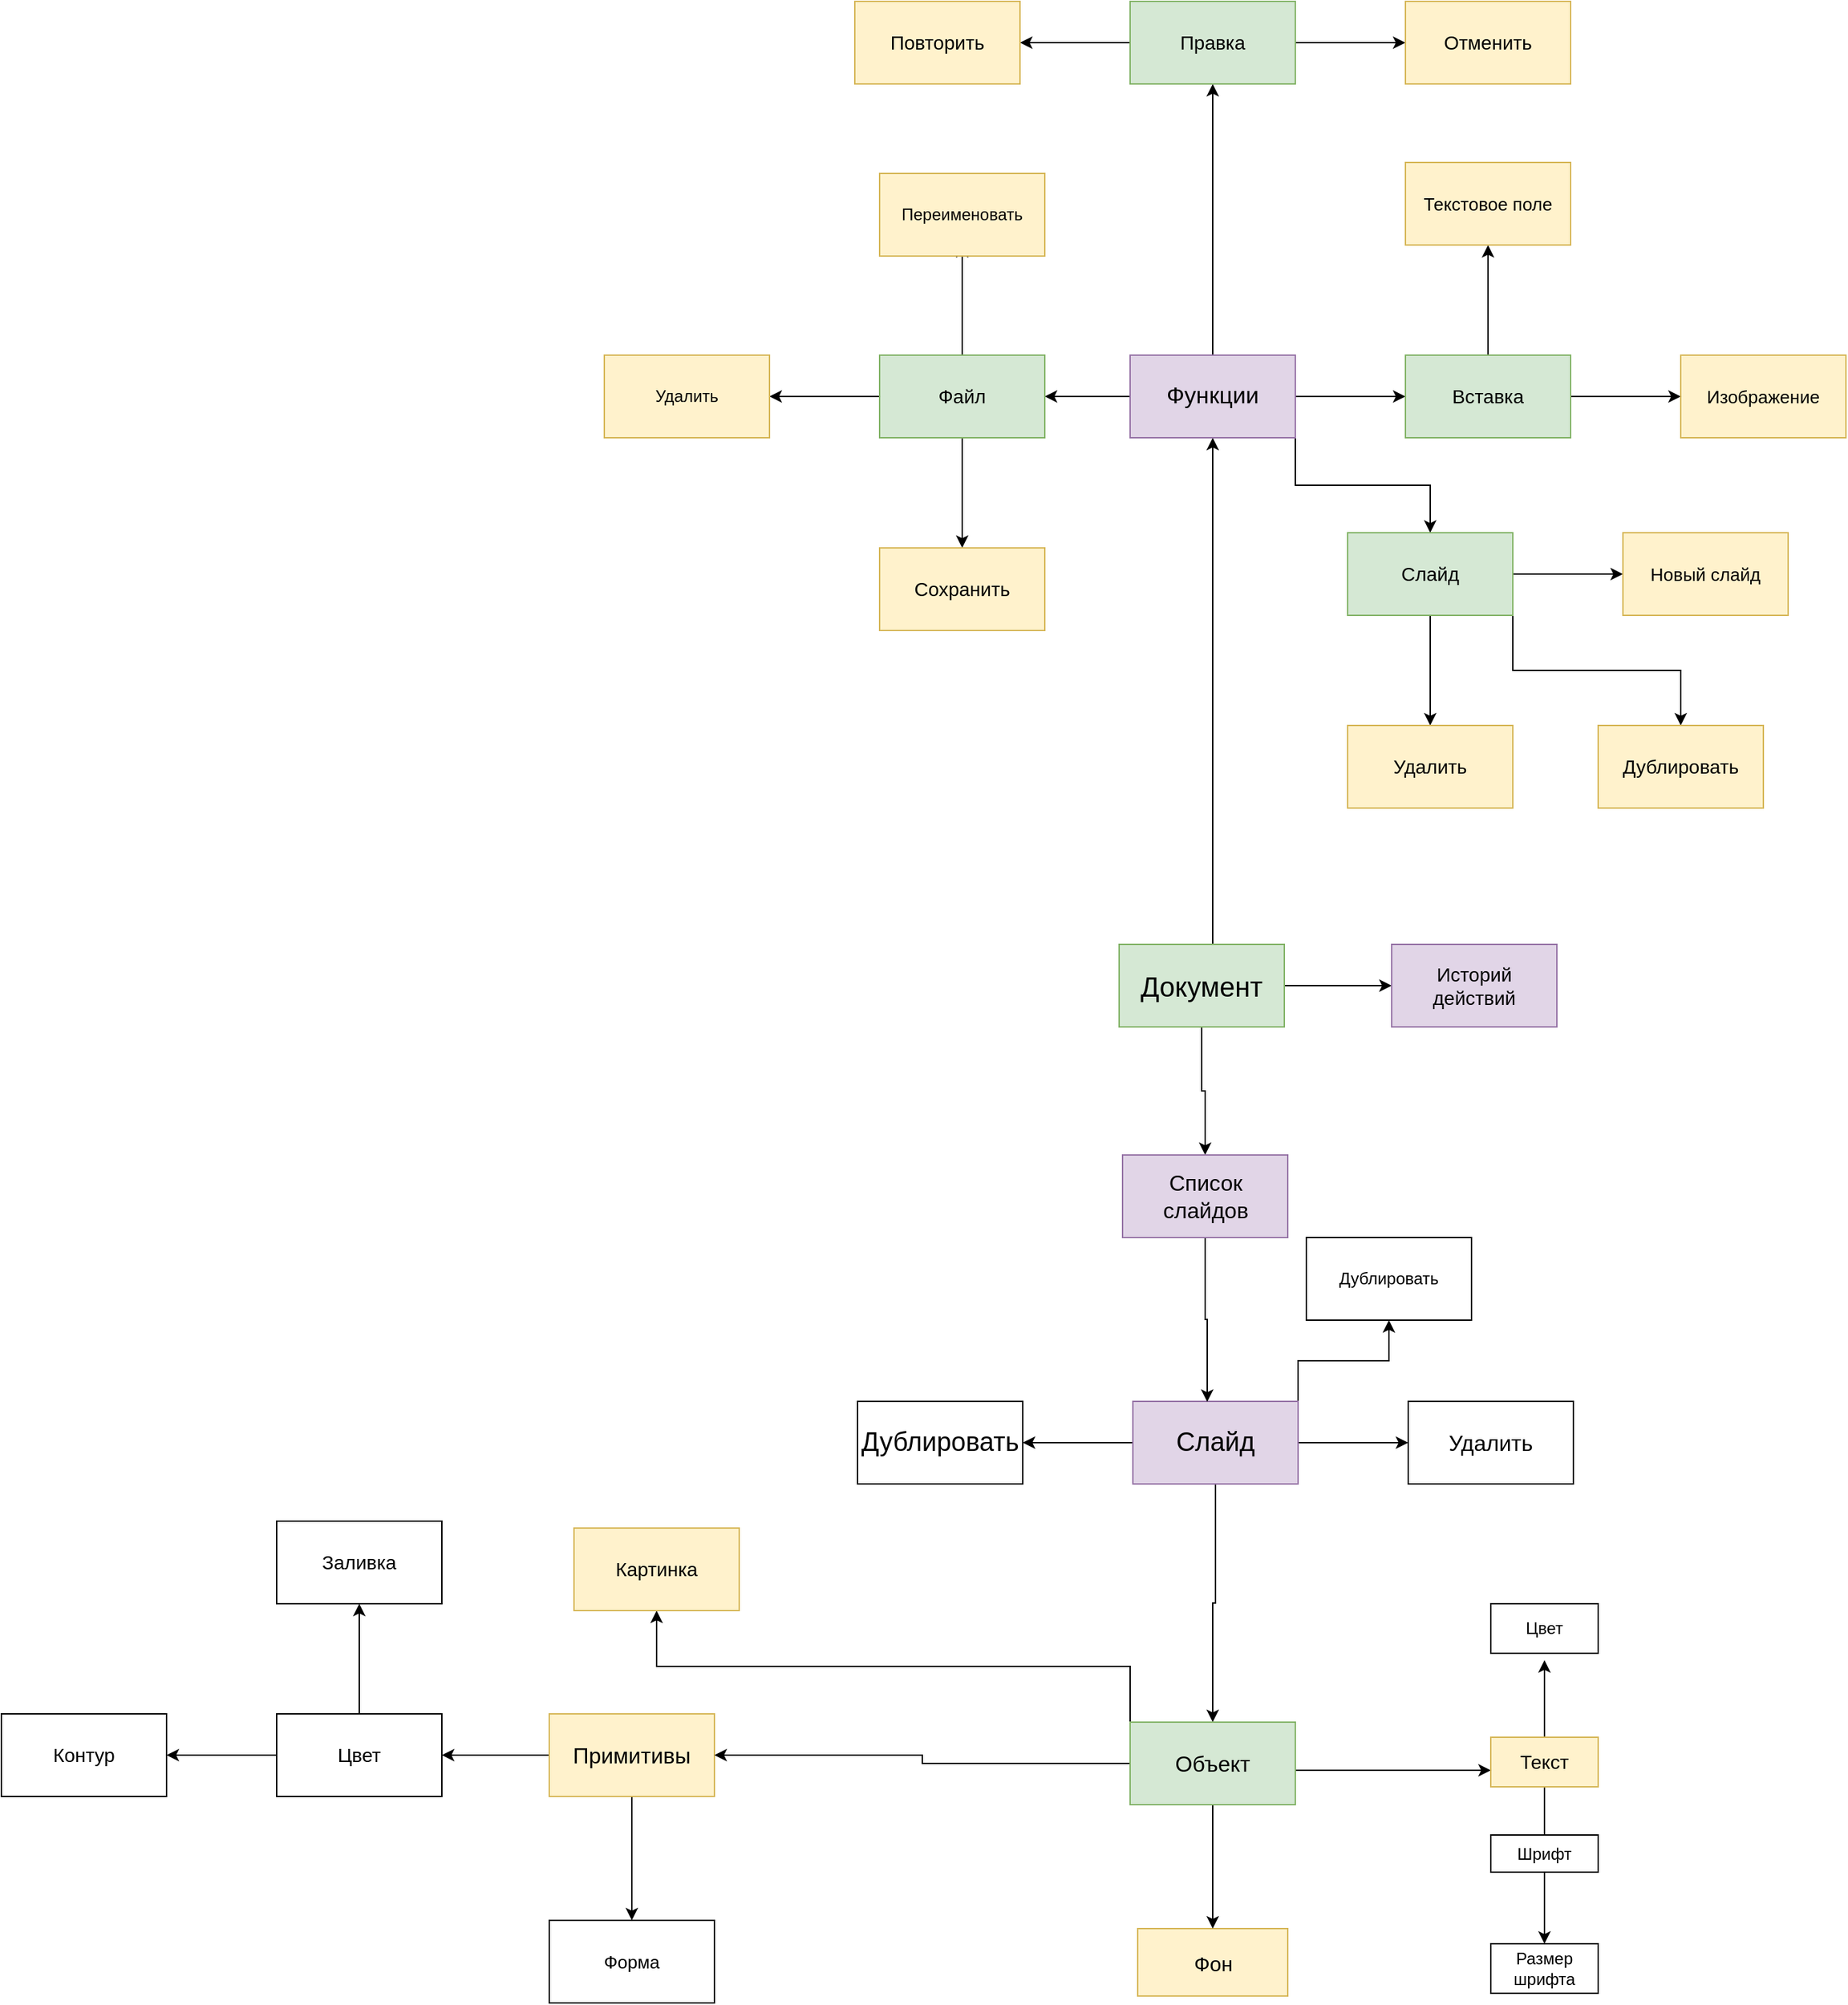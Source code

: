 <mxfile version="21.7.2" type="github">
  <diagram name="Страница — 1" id="iNld8wYBHNFczWK-KUSU">
    <mxGraphModel dx="3160" dy="2356" grid="1" gridSize="16" guides="1" tooltips="1" connect="1" arrows="1" fold="1" page="1" pageScale="1" pageWidth="827" pageHeight="1169" math="0" shadow="0">
      <root>
        <mxCell id="0" />
        <mxCell id="1" parent="0" />
        <mxCell id="mk_YrIzJI_6ENqU5XBet-34" value="" style="edgeStyle=orthogonalEdgeStyle;rounded=0;orthogonalLoop=1;jettySize=auto;html=1;" edge="1" parent="1" source="mk_YrIzJI_6ENqU5XBet-1" target="mk_YrIzJI_6ENqU5XBet-33">
          <mxGeometry relative="1" as="geometry">
            <Array as="points">
              <mxPoint x="164" y="-240" />
              <mxPoint x="164" y="-240" />
            </Array>
          </mxGeometry>
        </mxCell>
        <mxCell id="mk_YrIzJI_6ENqU5XBet-40" style="edgeStyle=orthogonalEdgeStyle;rounded=0;orthogonalLoop=1;jettySize=auto;html=1;exitX=1;exitY=0.5;exitDx=0;exitDy=0;" edge="1" parent="1" source="mk_YrIzJI_6ENqU5XBet-1" target="mk_YrIzJI_6ENqU5XBet-41">
          <mxGeometry relative="1" as="geometry">
            <mxPoint x="278" y="-115" as="targetPoint" />
          </mxGeometry>
        </mxCell>
        <mxCell id="mk_YrIzJI_6ENqU5XBet-114" style="edgeStyle=orthogonalEdgeStyle;rounded=0;orthogonalLoop=1;jettySize=auto;html=1;entryX=0.5;entryY=0;entryDx=0;entryDy=0;" edge="1" parent="1" source="mk_YrIzJI_6ENqU5XBet-1" target="mk_YrIzJI_6ENqU5XBet-35">
          <mxGeometry relative="1" as="geometry" />
        </mxCell>
        <mxCell id="mk_YrIzJI_6ENqU5XBet-1" value="&lt;font style=&quot;font-size: 20px;&quot;&gt;Документ&lt;/font&gt;" style="rounded=0;whiteSpace=wrap;html=1;fillColor=#d5e8d4;strokeColor=#82b366;" vertex="1" parent="1">
          <mxGeometry x="96" y="-83" width="120" height="60" as="geometry" />
        </mxCell>
        <mxCell id="mk_YrIzJI_6ENqU5XBet-7" value="" style="edgeStyle=orthogonalEdgeStyle;rounded=0;orthogonalLoop=1;jettySize=auto;html=1;exitX=0.75;exitY=0;exitDx=0;exitDy=0;" edge="1" parent="1">
          <mxGeometry relative="1" as="geometry">
            <mxPoint x="194.005" y="493" as="sourcePoint" />
            <mxPoint x="366" y="517.0" as="targetPoint" />
            <Array as="points">
              <mxPoint x="208" y="517" />
              <mxPoint x="453" y="517" />
            </Array>
          </mxGeometry>
        </mxCell>
        <mxCell id="mk_YrIzJI_6ENqU5XBet-55" style="edgeStyle=orthogonalEdgeStyle;rounded=0;orthogonalLoop=1;jettySize=auto;html=1;exitX=0.5;exitY=1;exitDx=0;exitDy=0;" edge="1" parent="1" source="mk_YrIzJI_6ENqU5XBet-2" target="mk_YrIzJI_6ENqU5XBet-43">
          <mxGeometry relative="1" as="geometry" />
        </mxCell>
        <mxCell id="mk_YrIzJI_6ENqU5XBet-107" value="" style="edgeStyle=orthogonalEdgeStyle;rounded=0;orthogonalLoop=1;jettySize=auto;html=1;" edge="1" parent="1" source="mk_YrIzJI_6ENqU5XBet-2" target="mk_YrIzJI_6ENqU5XBet-106">
          <mxGeometry relative="1" as="geometry" />
        </mxCell>
        <mxCell id="mk_YrIzJI_6ENqU5XBet-109" value="" style="edgeStyle=orthogonalEdgeStyle;rounded=0;orthogonalLoop=1;jettySize=auto;html=1;" edge="1" parent="1" source="mk_YrIzJI_6ENqU5XBet-2" target="mk_YrIzJI_6ENqU5XBet-108">
          <mxGeometry relative="1" as="geometry" />
        </mxCell>
        <mxCell id="mk_YrIzJI_6ENqU5XBet-110" style="edgeStyle=orthogonalEdgeStyle;rounded=0;orthogonalLoop=1;jettySize=auto;html=1;exitX=1;exitY=0;exitDx=0;exitDy=0;" edge="1" parent="1" source="mk_YrIzJI_6ENqU5XBet-2" target="mk_YrIzJI_6ENqU5XBet-111">
          <mxGeometry relative="1" as="geometry">
            <mxPoint x="292.0" y="160" as="targetPoint" />
          </mxGeometry>
        </mxCell>
        <mxCell id="mk_YrIzJI_6ENqU5XBet-2" value="&lt;font style=&quot;font-size: 19px;&quot;&gt;Слайд&lt;/font&gt;" style="whiteSpace=wrap;html=1;rounded=0;fillColor=#e1d5e7;strokeColor=#9673a6;" vertex="1" parent="1">
          <mxGeometry x="106" y="249" width="120" height="60" as="geometry" />
        </mxCell>
        <mxCell id="mk_YrIzJI_6ENqU5XBet-4" value="&lt;font style=&quot;font-size: 15px;&quot;&gt;Фон&lt;/font&gt;" style="whiteSpace=wrap;html=1;rounded=0;fillColor=#fff2cc;strokeColor=#d6b656;" vertex="1" parent="1">
          <mxGeometry x="109.5" y="632" width="109" height="49" as="geometry" />
        </mxCell>
        <mxCell id="mk_YrIzJI_6ENqU5XBet-13" value="" style="edgeStyle=orthogonalEdgeStyle;rounded=0;orthogonalLoop=1;jettySize=auto;html=1;" edge="1" parent="1" source="mk_YrIzJI_6ENqU5XBet-6">
          <mxGeometry relative="1" as="geometry">
            <mxPoint x="405.0" y="583" as="targetPoint" />
          </mxGeometry>
        </mxCell>
        <mxCell id="mk_YrIzJI_6ENqU5XBet-15" value="" style="edgeStyle=orthogonalEdgeStyle;rounded=0;orthogonalLoop=1;jettySize=auto;html=1;" edge="1" parent="1" source="mk_YrIzJI_6ENqU5XBet-6">
          <mxGeometry relative="1" as="geometry">
            <mxPoint x="405.0" y="437" as="targetPoint" />
          </mxGeometry>
        </mxCell>
        <mxCell id="mk_YrIzJI_6ENqU5XBet-6" value="&lt;font style=&quot;font-size: 14px;&quot;&gt;Текст&lt;/font&gt;" style="whiteSpace=wrap;html=1;rounded=0;fillColor=#fff2cc;strokeColor=#d6b656;" vertex="1" parent="1">
          <mxGeometry x="366" y="493" width="78" height="36" as="geometry" />
        </mxCell>
        <mxCell id="mk_YrIzJI_6ENqU5XBet-56" style="edgeStyle=orthogonalEdgeStyle;rounded=0;orthogonalLoop=1;jettySize=auto;html=1;exitX=0.5;exitY=1;exitDx=0;exitDy=0;entryX=0.5;entryY=0;entryDx=0;entryDy=0;" edge="1" parent="1" source="mk_YrIzJI_6ENqU5XBet-12" target="mk_YrIzJI_6ENqU5XBet-18">
          <mxGeometry relative="1" as="geometry" />
        </mxCell>
        <mxCell id="mk_YrIzJI_6ENqU5XBet-12" value="Шрифт" style="whiteSpace=wrap;html=1;rounded=0;" vertex="1" parent="1">
          <mxGeometry x="366" y="564" width="78" height="27" as="geometry" />
        </mxCell>
        <mxCell id="mk_YrIzJI_6ENqU5XBet-14" value="Цвет" style="whiteSpace=wrap;html=1;rounded=0;" vertex="1" parent="1">
          <mxGeometry x="366" y="396" width="78" height="36" as="geometry" />
        </mxCell>
        <mxCell id="mk_YrIzJI_6ENqU5XBet-18" value="Размер шрифта" style="whiteSpace=wrap;html=1;rounded=0;" vertex="1" parent="1">
          <mxGeometry x="366" y="643" width="78" height="36" as="geometry" />
        </mxCell>
        <mxCell id="mk_YrIzJI_6ENqU5XBet-25" value="" style="edgeStyle=orthogonalEdgeStyle;rounded=0;orthogonalLoop=1;jettySize=auto;html=1;" edge="1" parent="1" source="mk_YrIzJI_6ENqU5XBet-22" target="mk_YrIzJI_6ENqU5XBet-24">
          <mxGeometry relative="1" as="geometry" />
        </mxCell>
        <mxCell id="mk_YrIzJI_6ENqU5XBet-38" value="" style="edgeStyle=orthogonalEdgeStyle;rounded=0;orthogonalLoop=1;jettySize=auto;html=1;" edge="1" parent="1" source="mk_YrIzJI_6ENqU5XBet-22" target="mk_YrIzJI_6ENqU5XBet-37">
          <mxGeometry relative="1" as="geometry" />
        </mxCell>
        <mxCell id="mk_YrIzJI_6ENqU5XBet-22" value="&lt;font style=&quot;font-size: 16px;&quot;&gt;Примитивы&lt;/font&gt;" style="rounded=0;whiteSpace=wrap;html=1;fillColor=#fff2cc;strokeColor=#d6b656;" vertex="1" parent="1">
          <mxGeometry x="-318" y="476" width="120" height="60" as="geometry" />
        </mxCell>
        <mxCell id="mk_YrIzJI_6ENqU5XBet-59" value="" style="edgeStyle=orthogonalEdgeStyle;rounded=0;orthogonalLoop=1;jettySize=auto;html=1;" edge="1" parent="1" source="mk_YrIzJI_6ENqU5XBet-24" target="mk_YrIzJI_6ENqU5XBet-58">
          <mxGeometry relative="1" as="geometry" />
        </mxCell>
        <mxCell id="mk_YrIzJI_6ENqU5XBet-61" value="" style="edgeStyle=orthogonalEdgeStyle;rounded=0;orthogonalLoop=1;jettySize=auto;html=1;" edge="1" parent="1" source="mk_YrIzJI_6ENqU5XBet-24" target="mk_YrIzJI_6ENqU5XBet-60">
          <mxGeometry relative="1" as="geometry" />
        </mxCell>
        <mxCell id="mk_YrIzJI_6ENqU5XBet-24" value="&lt;font style=&quot;font-size: 14px;&quot;&gt;Цвет&lt;/font&gt;" style="rounded=0;whiteSpace=wrap;html=1;" vertex="1" parent="1">
          <mxGeometry x="-516" y="476" width="120" height="60" as="geometry" />
        </mxCell>
        <mxCell id="mk_YrIzJI_6ENqU5XBet-63" value="" style="edgeStyle=orthogonalEdgeStyle;rounded=0;orthogonalLoop=1;jettySize=auto;html=1;" edge="1" parent="1" source="mk_YrIzJI_6ENqU5XBet-33" target="mk_YrIzJI_6ENqU5XBet-75">
          <mxGeometry relative="1" as="geometry">
            <mxPoint x="164" y="-595" as="targetPoint" />
          </mxGeometry>
        </mxCell>
        <mxCell id="mk_YrIzJI_6ENqU5XBet-67" value="" style="edgeStyle=orthogonalEdgeStyle;rounded=0;orthogonalLoop=1;jettySize=auto;html=1;" edge="1" parent="1" source="mk_YrIzJI_6ENqU5XBet-33" target="mk_YrIzJI_6ENqU5XBet-68">
          <mxGeometry relative="1" as="geometry">
            <mxPoint x="24" y="-481" as="targetPoint" />
          </mxGeometry>
        </mxCell>
        <mxCell id="mk_YrIzJI_6ENqU5XBet-85" value="" style="edgeStyle=orthogonalEdgeStyle;rounded=0;orthogonalLoop=1;jettySize=auto;html=1;" edge="1" parent="1" source="mk_YrIzJI_6ENqU5XBet-33" target="mk_YrIzJI_6ENqU5XBet-84">
          <mxGeometry relative="1" as="geometry" />
        </mxCell>
        <mxCell id="mk_YrIzJI_6ENqU5XBet-90" style="edgeStyle=orthogonalEdgeStyle;rounded=0;orthogonalLoop=1;jettySize=auto;html=1;exitX=1;exitY=1;exitDx=0;exitDy=0;" edge="1" parent="1" source="mk_YrIzJI_6ENqU5XBet-33" target="mk_YrIzJI_6ENqU5XBet-91">
          <mxGeometry relative="1" as="geometry">
            <mxPoint x="322" y="-352" as="targetPoint" />
          </mxGeometry>
        </mxCell>
        <mxCell id="mk_YrIzJI_6ENqU5XBet-33" value="&lt;font style=&quot;font-size: 17px;&quot;&gt;Функции&lt;/font&gt;" style="rounded=0;whiteSpace=wrap;html=1;fillColor=#e1d5e7;strokeColor=#9673a6;" vertex="1" parent="1">
          <mxGeometry x="104" y="-511" width="120" height="60" as="geometry" />
        </mxCell>
        <mxCell id="mk_YrIzJI_6ENqU5XBet-112" style="edgeStyle=orthogonalEdgeStyle;rounded=0;orthogonalLoop=1;jettySize=auto;html=1;entryX=0.45;entryY=0.006;entryDx=0;entryDy=0;entryPerimeter=0;" edge="1" parent="1" source="mk_YrIzJI_6ENqU5XBet-35" target="mk_YrIzJI_6ENqU5XBet-2">
          <mxGeometry relative="1" as="geometry" />
        </mxCell>
        <mxCell id="mk_YrIzJI_6ENqU5XBet-35" value="&lt;font style=&quot;&quot;&gt;&lt;font style=&quot;font-size: 16px;&quot;&gt;Список слайдов&lt;/font&gt;&lt;br&gt;&lt;/font&gt;" style="rounded=0;whiteSpace=wrap;html=1;fillColor=#e1d5e7;strokeColor=#9673a6;" vertex="1" parent="1">
          <mxGeometry x="98.5" y="70" width="120" height="60" as="geometry" />
        </mxCell>
        <mxCell id="mk_YrIzJI_6ENqU5XBet-37" value="&lt;font style=&quot;font-size: 13px;&quot;&gt;Форма&lt;/font&gt;" style="rounded=0;whiteSpace=wrap;html=1;" vertex="1" parent="1">
          <mxGeometry x="-318" y="626" width="120" height="60" as="geometry" />
        </mxCell>
        <mxCell id="mk_YrIzJI_6ENqU5XBet-41" value="&lt;font style=&quot;font-size: 14px;&quot;&gt;Историй действий&lt;/font&gt;" style="rounded=0;whiteSpace=wrap;html=1;fillColor=#e1d5e7;strokeColor=#9673a6;" vertex="1" parent="1">
          <mxGeometry x="294" y="-83" width="120" height="60" as="geometry" />
        </mxCell>
        <mxCell id="mk_YrIzJI_6ENqU5XBet-48" style="edgeStyle=orthogonalEdgeStyle;rounded=0;orthogonalLoop=1;jettySize=auto;html=1;entryX=0.5;entryY=0;entryDx=0;entryDy=0;" edge="1" parent="1" source="mk_YrIzJI_6ENqU5XBet-43" target="mk_YrIzJI_6ENqU5XBet-4">
          <mxGeometry relative="1" as="geometry" />
        </mxCell>
        <mxCell id="mk_YrIzJI_6ENqU5XBet-50" style="edgeStyle=orthogonalEdgeStyle;rounded=0;orthogonalLoop=1;jettySize=auto;html=1;exitX=0;exitY=0;exitDx=0;exitDy=0;" edge="1" parent="1" source="mk_YrIzJI_6ENqU5XBet-43" target="mk_YrIzJI_6ENqU5XBet-54">
          <mxGeometry relative="1" as="geometry">
            <mxPoint x="-16" y="285" as="targetPoint" />
          </mxGeometry>
        </mxCell>
        <mxCell id="mk_YrIzJI_6ENqU5XBet-52" style="edgeStyle=orthogonalEdgeStyle;rounded=0;orthogonalLoop=1;jettySize=auto;html=1;exitX=0;exitY=0.5;exitDx=0;exitDy=0;" edge="1" parent="1" source="mk_YrIzJI_6ENqU5XBet-43" target="mk_YrIzJI_6ENqU5XBet-22">
          <mxGeometry relative="1" as="geometry" />
        </mxCell>
        <mxCell id="mk_YrIzJI_6ENqU5XBet-43" value="&lt;font style=&quot;font-size: 16px;&quot;&gt;Объект&lt;/font&gt;" style="rounded=0;whiteSpace=wrap;html=1;fillColor=#d5e8d4;strokeColor=#82b366;" vertex="1" parent="1">
          <mxGeometry x="104.005" y="482" width="120" height="60" as="geometry" />
        </mxCell>
        <mxCell id="mk_YrIzJI_6ENqU5XBet-54" value="&lt;font style=&quot;font-size: 14px;&quot;&gt;Картинка&lt;/font&gt;" style="rounded=0;whiteSpace=wrap;html=1;fillColor=#fff2cc;strokeColor=#d6b656;" vertex="1" parent="1">
          <mxGeometry x="-300" y="341" width="120" height="60" as="geometry" />
        </mxCell>
        <mxCell id="mk_YrIzJI_6ENqU5XBet-58" value="&lt;font style=&quot;font-size: 14px;&quot;&gt;Заливка&lt;/font&gt;" style="rounded=0;whiteSpace=wrap;html=1;" vertex="1" parent="1">
          <mxGeometry x="-516" y="336" width="120" height="60" as="geometry" />
        </mxCell>
        <mxCell id="mk_YrIzJI_6ENqU5XBet-60" value="&lt;font style=&quot;font-size: 14px;&quot;&gt;Контур&lt;/font&gt;" style="rounded=0;whiteSpace=wrap;html=1;" vertex="1" parent="1">
          <mxGeometry x="-716" y="476" width="120" height="60" as="geometry" />
        </mxCell>
        <mxCell id="mk_YrIzJI_6ENqU5XBet-70" value="" style="edgeStyle=orthogonalEdgeStyle;rounded=0;orthogonalLoop=1;jettySize=auto;html=1;" edge="1" parent="1" source="mk_YrIzJI_6ENqU5XBet-68">
          <mxGeometry relative="1" as="geometry">
            <mxPoint x="-18" y="-591.0" as="targetPoint" />
          </mxGeometry>
        </mxCell>
        <mxCell id="mk_YrIzJI_6ENqU5XBet-72" value="" style="edgeStyle=orthogonalEdgeStyle;rounded=0;orthogonalLoop=1;jettySize=auto;html=1;" edge="1" parent="1" source="mk_YrIzJI_6ENqU5XBet-68" target="mk_YrIzJI_6ENqU5XBet-71">
          <mxGeometry relative="1" as="geometry" />
        </mxCell>
        <mxCell id="mk_YrIzJI_6ENqU5XBet-74" value="" style="edgeStyle=orthogonalEdgeStyle;rounded=0;orthogonalLoop=1;jettySize=auto;html=1;" edge="1" parent="1" source="mk_YrIzJI_6ENqU5XBet-68" target="mk_YrIzJI_6ENqU5XBet-73">
          <mxGeometry relative="1" as="geometry" />
        </mxCell>
        <mxCell id="mk_YrIzJI_6ENqU5XBet-68" value="&lt;font style=&quot;font-size: 14px;&quot;&gt;Файл&lt;/font&gt;" style="rounded=0;whiteSpace=wrap;html=1;fillColor=#d5e8d4;strokeColor=#82b366;" vertex="1" parent="1">
          <mxGeometry x="-78" y="-511" width="120" height="60" as="geometry" />
        </mxCell>
        <mxCell id="mk_YrIzJI_6ENqU5XBet-69" value="Переименовать" style="rounded=0;whiteSpace=wrap;html=1;fillColor=#fff2cc;strokeColor=#d6b656;" vertex="1" parent="1">
          <mxGeometry x="-78" y="-643" width="120" height="60" as="geometry" />
        </mxCell>
        <mxCell id="mk_YrIzJI_6ENqU5XBet-71" value="Удалить" style="rounded=0;whiteSpace=wrap;html=1;fillColor=#fff2cc;strokeColor=#d6b656;" vertex="1" parent="1">
          <mxGeometry x="-278" y="-511" width="120" height="60" as="geometry" />
        </mxCell>
        <mxCell id="mk_YrIzJI_6ENqU5XBet-73" value="&lt;font style=&quot;font-size: 14px;&quot;&gt;Сохранить&lt;/font&gt;" style="rounded=0;whiteSpace=wrap;html=1;fillColor=#fff2cc;strokeColor=#d6b656;" vertex="1" parent="1">
          <mxGeometry x="-78" y="-371" width="120" height="60" as="geometry" />
        </mxCell>
        <mxCell id="mk_YrIzJI_6ENqU5XBet-79" value="" style="edgeStyle=orthogonalEdgeStyle;rounded=0;orthogonalLoop=1;jettySize=auto;html=1;" edge="1" parent="1" source="mk_YrIzJI_6ENqU5XBet-75" target="mk_YrIzJI_6ENqU5XBet-78">
          <mxGeometry relative="1" as="geometry" />
        </mxCell>
        <mxCell id="mk_YrIzJI_6ENqU5XBet-81" value="" style="edgeStyle=orthogonalEdgeStyle;rounded=0;orthogonalLoop=1;jettySize=auto;html=1;" edge="1" parent="1" source="mk_YrIzJI_6ENqU5XBet-75" target="mk_YrIzJI_6ENqU5XBet-80">
          <mxGeometry relative="1" as="geometry" />
        </mxCell>
        <mxCell id="mk_YrIzJI_6ENqU5XBet-75" value="&lt;font style=&quot;font-size: 14px;&quot;&gt;Правка&lt;/font&gt;" style="rounded=0;whiteSpace=wrap;html=1;fillColor=#d5e8d4;strokeColor=#82b366;" vertex="1" parent="1">
          <mxGeometry x="104" y="-768.0" width="120" height="60" as="geometry" />
        </mxCell>
        <mxCell id="mk_YrIzJI_6ENqU5XBet-78" value="&lt;font style=&quot;font-size: 14px;&quot;&gt;Отменить&lt;/font&gt;" style="rounded=0;whiteSpace=wrap;html=1;fillColor=#fff2cc;strokeColor=#d6b656;" vertex="1" parent="1">
          <mxGeometry x="304" y="-768.0" width="120" height="60" as="geometry" />
        </mxCell>
        <mxCell id="mk_YrIzJI_6ENqU5XBet-80" value="&lt;font style=&quot;font-size: 14px;&quot;&gt;Повторить&lt;/font&gt;" style="rounded=0;whiteSpace=wrap;html=1;fillColor=#fff2cc;strokeColor=#d6b656;" vertex="1" parent="1">
          <mxGeometry x="-96" y="-768.0" width="120" height="60" as="geometry" />
        </mxCell>
        <mxCell id="mk_YrIzJI_6ENqU5XBet-87" value="" style="edgeStyle=orthogonalEdgeStyle;rounded=0;orthogonalLoop=1;jettySize=auto;html=1;" edge="1" parent="1" source="mk_YrIzJI_6ENqU5XBet-84" target="mk_YrIzJI_6ENqU5XBet-86">
          <mxGeometry relative="1" as="geometry" />
        </mxCell>
        <mxCell id="mk_YrIzJI_6ENqU5XBet-89" value="" style="edgeStyle=orthogonalEdgeStyle;rounded=0;orthogonalLoop=1;jettySize=auto;html=1;" edge="1" parent="1" source="mk_YrIzJI_6ENqU5XBet-84" target="mk_YrIzJI_6ENqU5XBet-88">
          <mxGeometry relative="1" as="geometry" />
        </mxCell>
        <mxCell id="mk_YrIzJI_6ENqU5XBet-84" value="&lt;font style=&quot;font-size: 14px;&quot;&gt;Вставка&lt;/font&gt;" style="rounded=0;whiteSpace=wrap;html=1;fillColor=#d5e8d4;strokeColor=#82b366;" vertex="1" parent="1">
          <mxGeometry x="304" y="-511" width="120" height="60" as="geometry" />
        </mxCell>
        <mxCell id="mk_YrIzJI_6ENqU5XBet-86" value="&lt;font style=&quot;font-size: 13px;&quot;&gt;Изображение&lt;/font&gt;" style="rounded=0;whiteSpace=wrap;html=1;fillColor=#fff2cc;strokeColor=#d6b656;" vertex="1" parent="1">
          <mxGeometry x="504" y="-511" width="120" height="60" as="geometry" />
        </mxCell>
        <mxCell id="mk_YrIzJI_6ENqU5XBet-88" value="&lt;font style=&quot;font-size: 13px;&quot;&gt;Текстовое поле&lt;/font&gt;" style="rounded=0;whiteSpace=wrap;html=1;fillColor=#fff2cc;strokeColor=#d6b656;" vertex="1" parent="1">
          <mxGeometry x="304" y="-651" width="120" height="60" as="geometry" />
        </mxCell>
        <mxCell id="mk_YrIzJI_6ENqU5XBet-93" value="" style="edgeStyle=orthogonalEdgeStyle;rounded=0;orthogonalLoop=1;jettySize=auto;html=1;" edge="1" parent="1" source="mk_YrIzJI_6ENqU5XBet-91" target="mk_YrIzJI_6ENqU5XBet-92">
          <mxGeometry relative="1" as="geometry" />
        </mxCell>
        <mxCell id="mk_YrIzJI_6ENqU5XBet-102" value="" style="edgeStyle=orthogonalEdgeStyle;rounded=0;orthogonalLoop=1;jettySize=auto;html=1;" edge="1" parent="1" source="mk_YrIzJI_6ENqU5XBet-91" target="mk_YrIzJI_6ENqU5XBet-101">
          <mxGeometry relative="1" as="geometry" />
        </mxCell>
        <mxCell id="mk_YrIzJI_6ENqU5XBet-103" style="edgeStyle=orthogonalEdgeStyle;rounded=0;orthogonalLoop=1;jettySize=auto;html=1;exitX=1;exitY=1;exitDx=0;exitDy=0;" edge="1" parent="1" source="mk_YrIzJI_6ENqU5XBet-91" target="mk_YrIzJI_6ENqU5XBet-104">
          <mxGeometry relative="1" as="geometry">
            <mxPoint x="504" y="-224.0" as="targetPoint" />
          </mxGeometry>
        </mxCell>
        <mxCell id="mk_YrIzJI_6ENqU5XBet-91" value="&lt;font style=&quot;font-size: 14px;&quot;&gt;Слайд&lt;/font&gt;" style="rounded=0;whiteSpace=wrap;html=1;fillColor=#d5e8d4;strokeColor=#82b366;" vertex="1" parent="1">
          <mxGeometry x="262" y="-382" width="120" height="60" as="geometry" />
        </mxCell>
        <mxCell id="mk_YrIzJI_6ENqU5XBet-92" value="&lt;font style=&quot;font-size: 13px;&quot;&gt;Новый слайд&lt;/font&gt;" style="rounded=0;whiteSpace=wrap;html=1;fillColor=#fff2cc;strokeColor=#d6b656;" vertex="1" parent="1">
          <mxGeometry x="462" y="-382" width="120" height="60" as="geometry" />
        </mxCell>
        <mxCell id="mk_YrIzJI_6ENqU5XBet-101" value="&lt;font style=&quot;font-size: 14px;&quot;&gt;Удалить&lt;/font&gt;" style="rounded=0;whiteSpace=wrap;html=1;fillColor=#fff2cc;strokeColor=#d6b656;" vertex="1" parent="1">
          <mxGeometry x="262" y="-242" width="120" height="60" as="geometry" />
        </mxCell>
        <mxCell id="mk_YrIzJI_6ENqU5XBet-104" value="&lt;font style=&quot;font-size: 14px;&quot;&gt;Дублировать&lt;/font&gt;" style="rounded=0;whiteSpace=wrap;html=1;fillColor=#fff2cc;strokeColor=#d6b656;" vertex="1" parent="1">
          <mxGeometry x="444" y="-242.0" width="120" height="60" as="geometry" />
        </mxCell>
        <mxCell id="mk_YrIzJI_6ENqU5XBet-106" value="&lt;font style=&quot;font-size: 16px;&quot;&gt;Удалить&lt;/font&gt;" style="whiteSpace=wrap;html=1;rounded=0;" vertex="1" parent="1">
          <mxGeometry x="306" y="249" width="120" height="60" as="geometry" />
        </mxCell>
        <mxCell id="mk_YrIzJI_6ENqU5XBet-108" value="&lt;font style=&quot;font-size: 19px;&quot;&gt;Дублировать&lt;/font&gt;" style="whiteSpace=wrap;html=1;rounded=0;" vertex="1" parent="1">
          <mxGeometry x="-94" y="249" width="120" height="60" as="geometry" />
        </mxCell>
        <mxCell id="mk_YrIzJI_6ENqU5XBet-111" value="Дублировать" style="rounded=0;whiteSpace=wrap;html=1;" vertex="1" parent="1">
          <mxGeometry x="232.0" y="130" width="120" height="60" as="geometry" />
        </mxCell>
      </root>
    </mxGraphModel>
  </diagram>
</mxfile>
